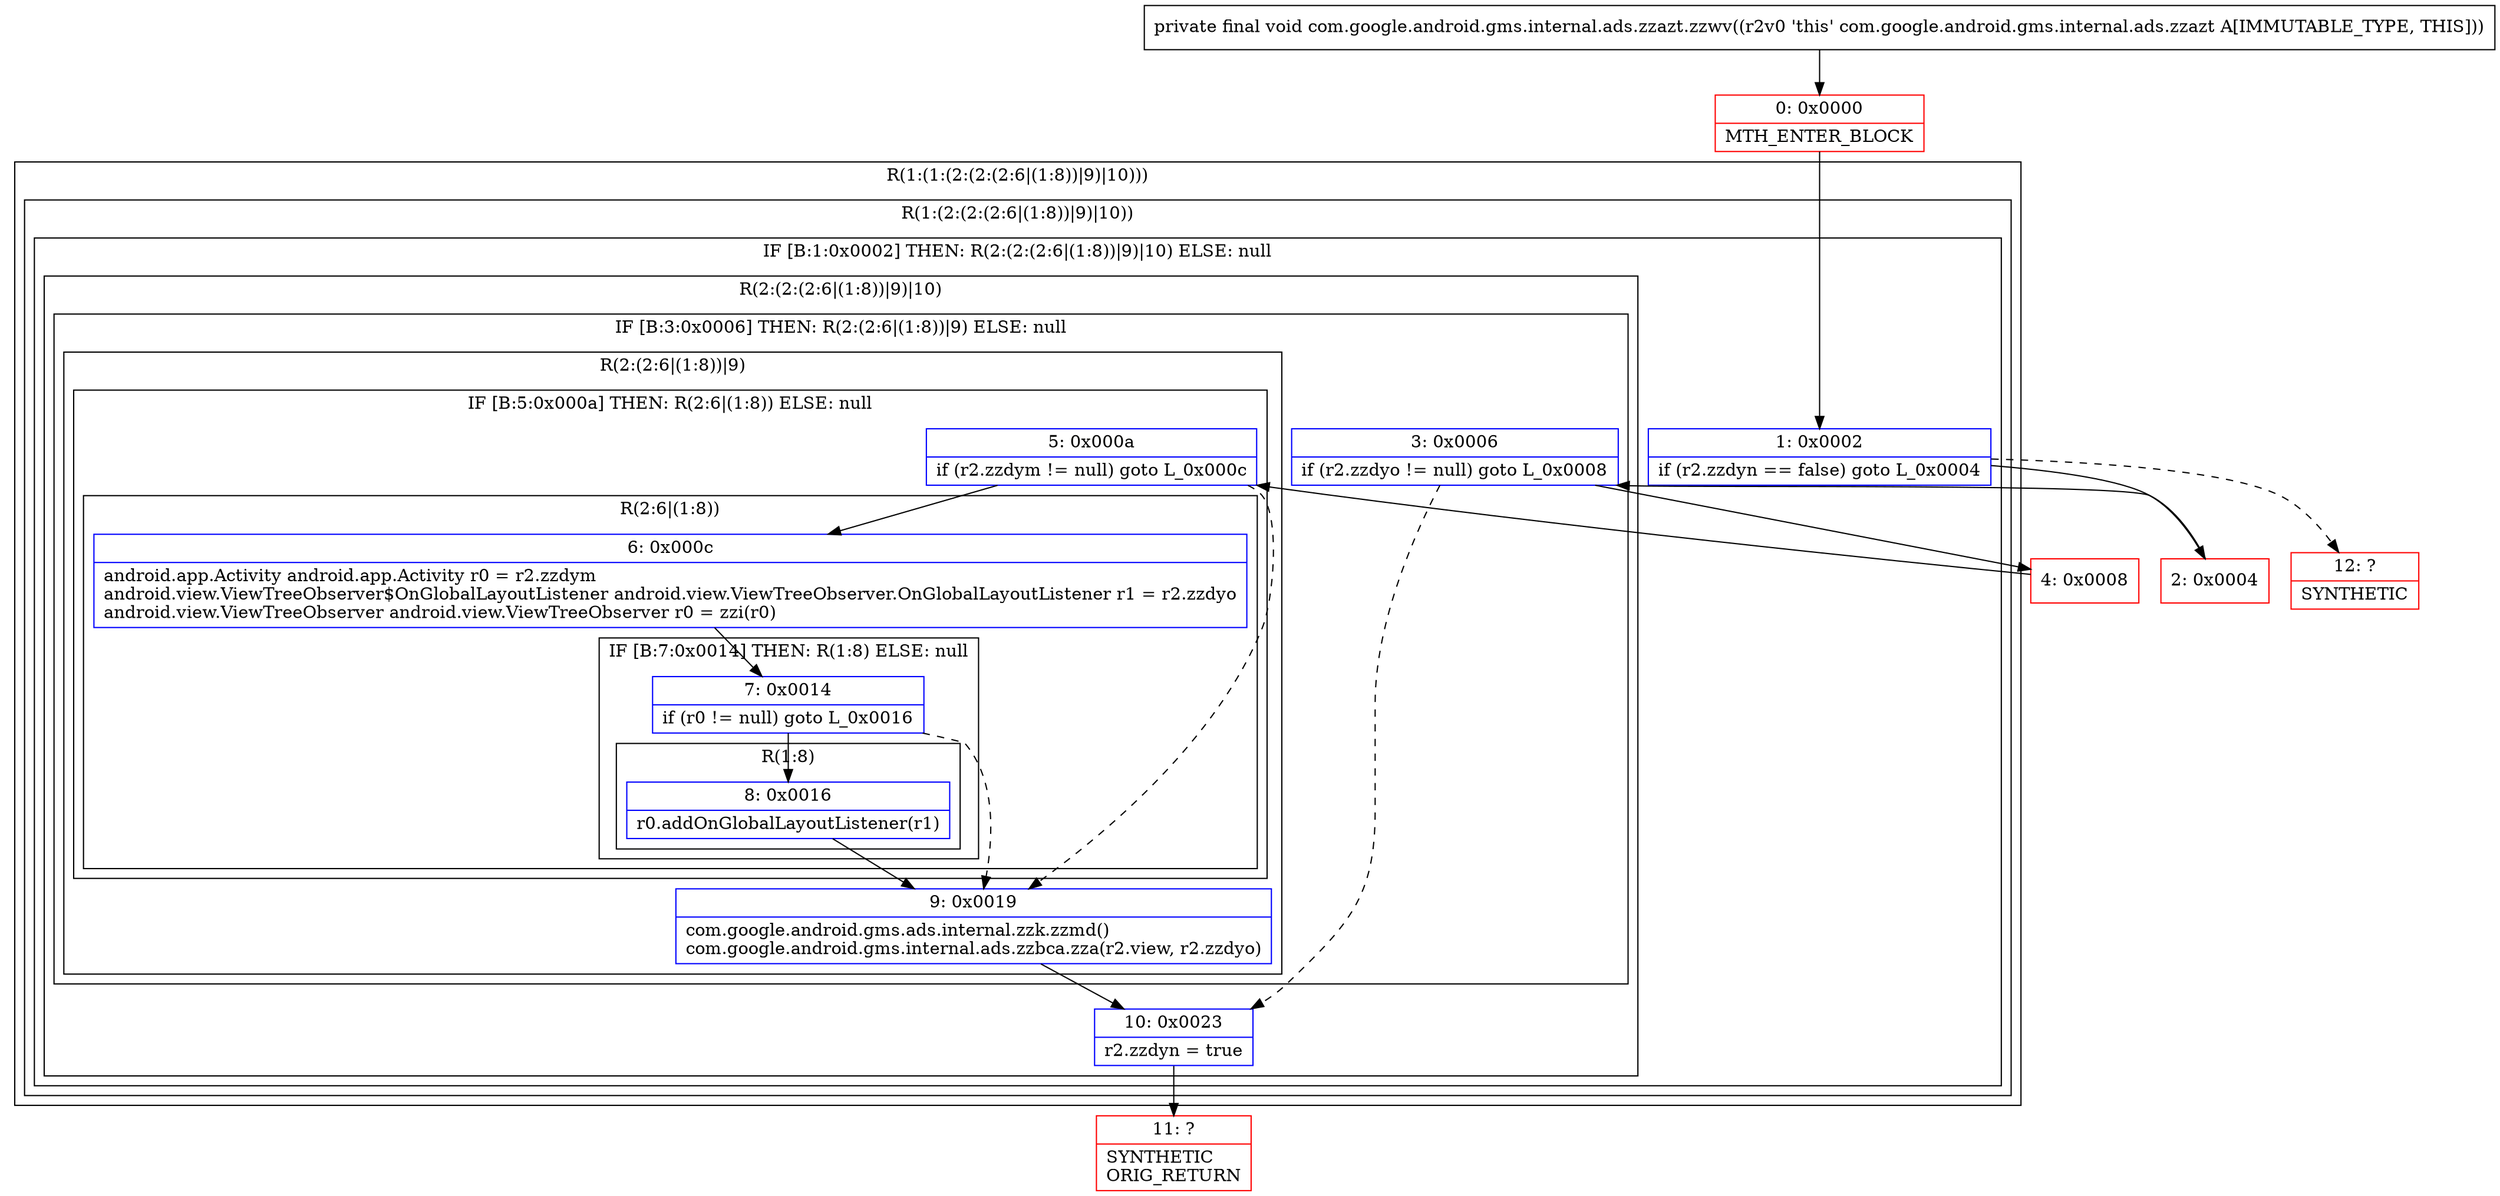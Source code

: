 digraph "CFG forcom.google.android.gms.internal.ads.zzazt.zzwv()V" {
subgraph cluster_Region_1314337132 {
label = "R(1:(1:(2:(2:(2:6|(1:8))|9)|10)))";
node [shape=record,color=blue];
subgraph cluster_Region_1872859687 {
label = "R(1:(2:(2:(2:6|(1:8))|9)|10))";
node [shape=record,color=blue];
subgraph cluster_IfRegion_1013149587 {
label = "IF [B:1:0x0002] THEN: R(2:(2:(2:6|(1:8))|9)|10) ELSE: null";
node [shape=record,color=blue];
Node_1 [shape=record,label="{1\:\ 0x0002|if (r2.zzdyn == false) goto L_0x0004\l}"];
subgraph cluster_Region_774237563 {
label = "R(2:(2:(2:6|(1:8))|9)|10)";
node [shape=record,color=blue];
subgraph cluster_IfRegion_1494119810 {
label = "IF [B:3:0x0006] THEN: R(2:(2:6|(1:8))|9) ELSE: null";
node [shape=record,color=blue];
Node_3 [shape=record,label="{3\:\ 0x0006|if (r2.zzdyo != null) goto L_0x0008\l}"];
subgraph cluster_Region_987620398 {
label = "R(2:(2:6|(1:8))|9)";
node [shape=record,color=blue];
subgraph cluster_IfRegion_501553937 {
label = "IF [B:5:0x000a] THEN: R(2:6|(1:8)) ELSE: null";
node [shape=record,color=blue];
Node_5 [shape=record,label="{5\:\ 0x000a|if (r2.zzdym != null) goto L_0x000c\l}"];
subgraph cluster_Region_587886301 {
label = "R(2:6|(1:8))";
node [shape=record,color=blue];
Node_6 [shape=record,label="{6\:\ 0x000c|android.app.Activity android.app.Activity r0 = r2.zzdym\landroid.view.ViewTreeObserver$OnGlobalLayoutListener android.view.ViewTreeObserver.OnGlobalLayoutListener r1 = r2.zzdyo\landroid.view.ViewTreeObserver android.view.ViewTreeObserver r0 = zzi(r0)\l}"];
subgraph cluster_IfRegion_398638186 {
label = "IF [B:7:0x0014] THEN: R(1:8) ELSE: null";
node [shape=record,color=blue];
Node_7 [shape=record,label="{7\:\ 0x0014|if (r0 != null) goto L_0x0016\l}"];
subgraph cluster_Region_1050137755 {
label = "R(1:8)";
node [shape=record,color=blue];
Node_8 [shape=record,label="{8\:\ 0x0016|r0.addOnGlobalLayoutListener(r1)\l}"];
}
}
}
}
Node_9 [shape=record,label="{9\:\ 0x0019|com.google.android.gms.ads.internal.zzk.zzmd()\lcom.google.android.gms.internal.ads.zzbca.zza(r2.view, r2.zzdyo)\l}"];
}
}
Node_10 [shape=record,label="{10\:\ 0x0023|r2.zzdyn = true\l}"];
}
}
}
}
Node_0 [shape=record,color=red,label="{0\:\ 0x0000|MTH_ENTER_BLOCK\l}"];
Node_2 [shape=record,color=red,label="{2\:\ 0x0004}"];
Node_4 [shape=record,color=red,label="{4\:\ 0x0008}"];
Node_11 [shape=record,color=red,label="{11\:\ ?|SYNTHETIC\lORIG_RETURN\l}"];
Node_12 [shape=record,color=red,label="{12\:\ ?|SYNTHETIC\l}"];
MethodNode[shape=record,label="{private final void com.google.android.gms.internal.ads.zzazt.zzwv((r2v0 'this' com.google.android.gms.internal.ads.zzazt A[IMMUTABLE_TYPE, THIS])) }"];
MethodNode -> Node_0;
Node_1 -> Node_2;
Node_1 -> Node_12[style=dashed];
Node_3 -> Node_4;
Node_3 -> Node_10[style=dashed];
Node_5 -> Node_6;
Node_5 -> Node_9[style=dashed];
Node_6 -> Node_7;
Node_7 -> Node_8;
Node_7 -> Node_9[style=dashed];
Node_8 -> Node_9;
Node_9 -> Node_10;
Node_10 -> Node_11;
Node_0 -> Node_1;
Node_2 -> Node_3;
Node_4 -> Node_5;
}

